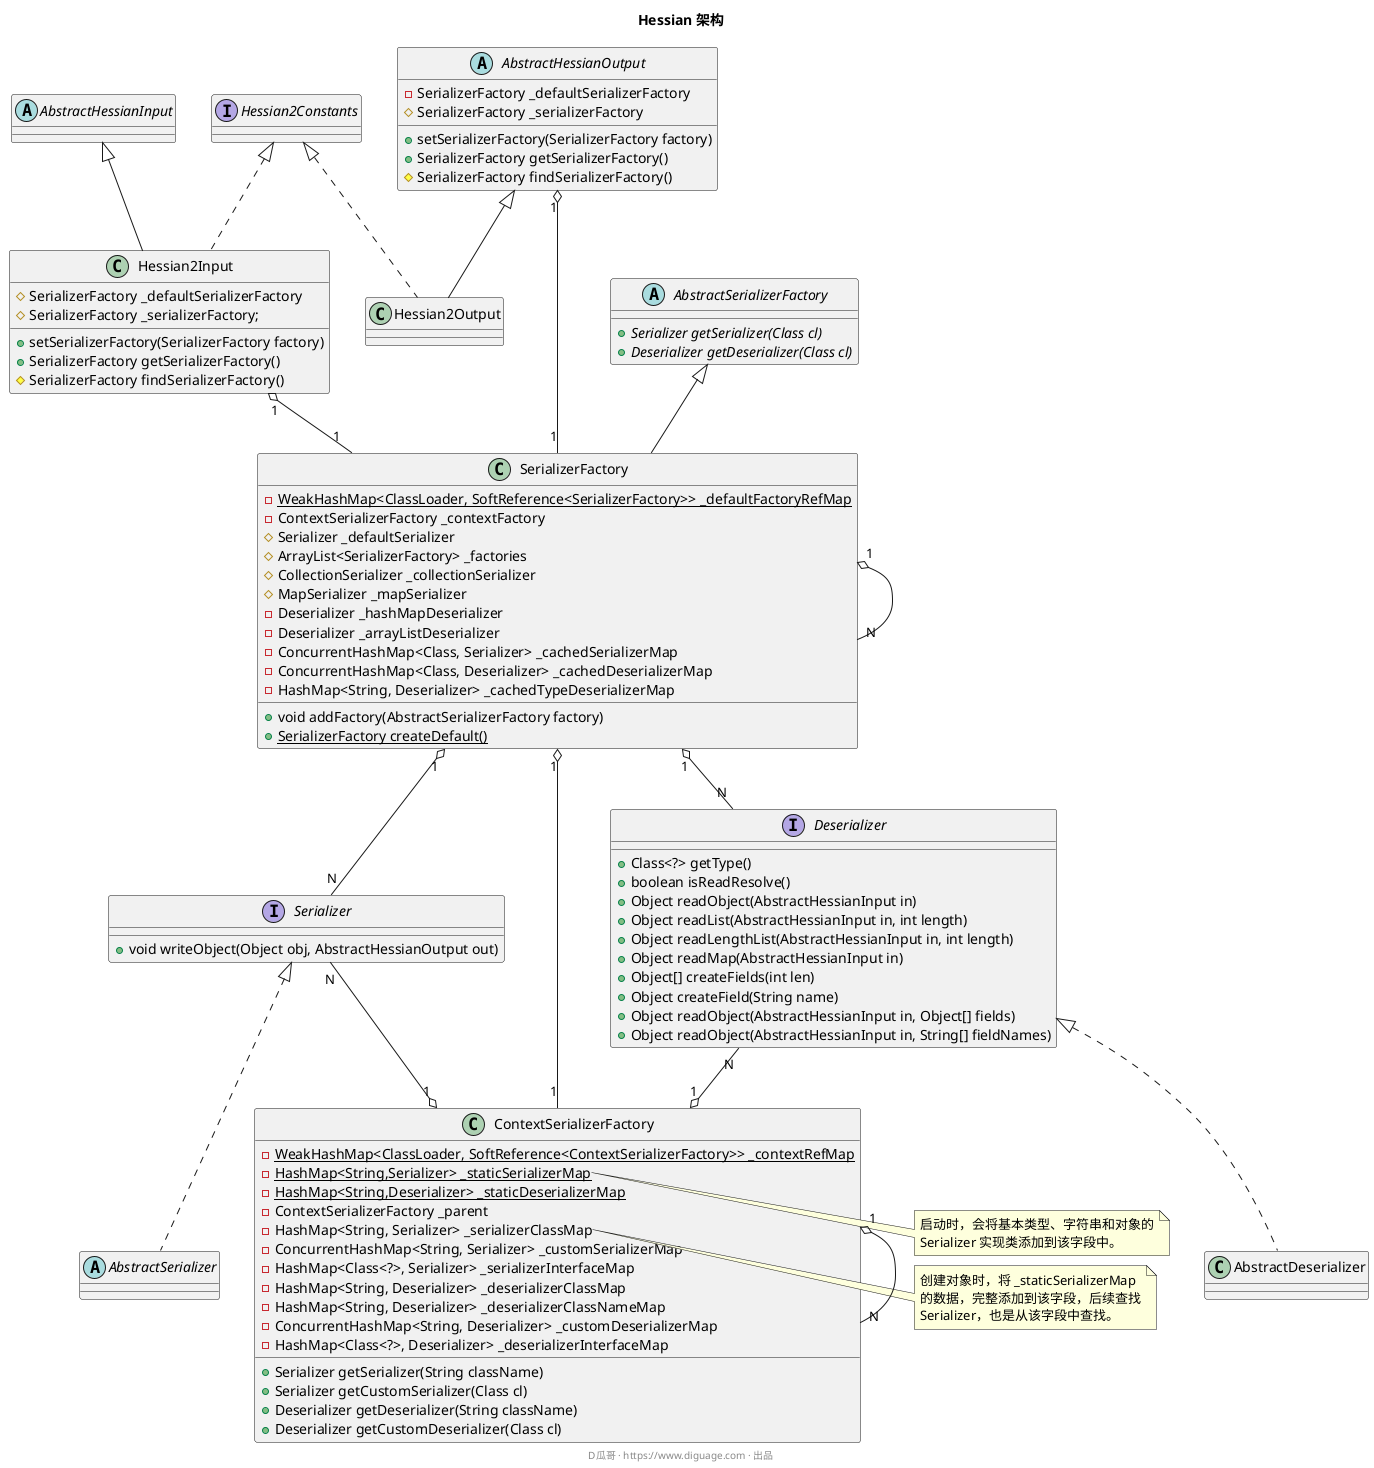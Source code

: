 @startuml
title **Hessian 架构**

abstract class AbstractHessianInput

class Hessian2Input extends AbstractHessianInput implements Hessian2Constants {
  #SerializerFactory _defaultSerializerFactory
  #SerializerFactory _serializerFactory;
  +setSerializerFactory(SerializerFactory factory)
  +SerializerFactory getSerializerFactory()
  #SerializerFactory findSerializerFactory()
}

Hessian2Input "1" o-- "1" SerializerFactory



abstract class AbstractHessianOutput {
  -SerializerFactory _defaultSerializerFactory
  #SerializerFactory _serializerFactory
  +setSerializerFactory(SerializerFactory factory)
  +SerializerFactory getSerializerFactory()
  #SerializerFactory findSerializerFactory()
}

AbstractHessianOutput "1" o-- "1" SerializerFactory

class Hessian2Output extends AbstractHessianOutput implements Hessian2Constants

abstract class AbstractSerializerFactory {
  +{abstract} Serializer getSerializer(Class cl)
  +{abstract} Deserializer getDeserializer(Class cl)
}

class SerializerFactory extends AbstractSerializerFactory {
  -{static} WeakHashMap<ClassLoader, SoftReference<SerializerFactory>> _defaultFactoryRefMap
  -ContextSerializerFactory _contextFactory
  #Serializer _defaultSerializer
  #ArrayList<SerializerFactory> _factories
  #CollectionSerializer _collectionSerializer
  #MapSerializer _mapSerializer
  -Deserializer _hashMapDeserializer
  -Deserializer _arrayListDeserializer
  -ConcurrentHashMap<Class, Serializer> _cachedSerializerMap
  -ConcurrentHashMap<Class, Deserializer> _cachedDeserializerMap
  -HashMap<String, Deserializer> _cachedTypeDeserializerMap
  +void addFactory(AbstractSerializerFactory factory)
  +{static}SerializerFactory createDefault()
}

interface Serializer {
  +void writeObject(Object obj, AbstractHessianOutput out)
}
abstract class AbstractSerializer implements Serializer

interface Deserializer {
  + Class<?> getType()
  + boolean isReadResolve()
  + Object readObject(AbstractHessianInput in)
  + Object readList(AbstractHessianInput in, int length)
  + Object readLengthList(AbstractHessianInput in, int length)
  + Object readMap(AbstractHessianInput in)
  + Object[] createFields(int len)
  + Object createField(String name)
  + Object readObject(AbstractHessianInput in, Object[] fields)
  + Object readObject(AbstractHessianInput in, String[] fieldNames)
}
class AbstractDeserializer implements Deserializer

Serializer "N" --o "1" ContextSerializerFactory

SerializerFactory "1" o-- "N" SerializerFactory
SerializerFactory "1" o-- "1" ContextSerializerFactory


SerializerFactory "1" o-- "N" Serializer
SerializerFactory "1" o-- "N" Deserializer

Deserializer "N" --o "1" ContextSerializerFactory

class ContextSerializerFactory {
  -{static} WeakHashMap<ClassLoader, SoftReference<ContextSerializerFactory>> _contextRefMap
  -{static} HashMap<String,Serializer> _staticSerializerMap
  -{static} HashMap<String,Deserializer> _staticDeserializerMap
  -ContextSerializerFactory _parent
  -HashMap<String, Serializer> _serializerClassMap
  -ConcurrentHashMap<String, Serializer> _customSerializerMap
  -HashMap<Class<?>, Serializer> _serializerInterfaceMap
  -HashMap<String, Deserializer> _deserializerClassMap
  -HashMap<String, Deserializer> _deserializerClassNameMap
  -ConcurrentHashMap<String, Deserializer> _customDeserializerMap
  -HashMap<Class<?>, Deserializer> _deserializerInterfaceMap
  +Serializer getSerializer(String className)
  +Serializer getCustomSerializer(Class cl)
  +Deserializer getDeserializer(String className)
  +Deserializer getCustomDeserializer(Class cl)
}
note right of ContextSerializerFactory::_staticSerializerMap
  启动时，会将基本类型、字符串和对象的
  Serializer 实现类添加到该字段中。
end note
note right of ContextSerializerFactory::_serializerClassMap
  创建对象时，将 _staticSerializerMap
  的数据，完整添加到该字段，后续查找
  Serializer，也是从该字段中查找。
end note

ContextSerializerFactory "1" o-- "N" ContextSerializerFactory


footer D瓜哥 · https://www.diguage.com · 出品
@enduml